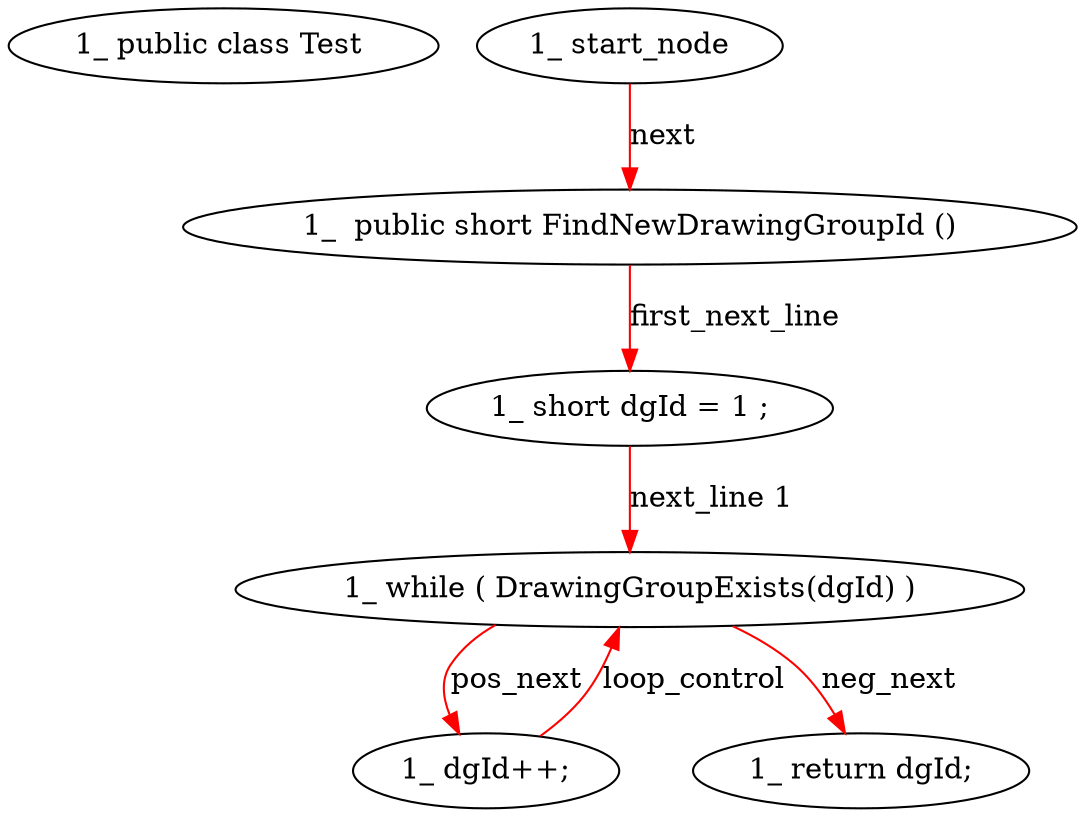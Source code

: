 digraph  {
6 [label="1_\ public\ class\ Test\ ", type_label=class_declaration];
10 [label="1_\ \ public\ short\ FindNewDrawingGroupId\ \(\)", type_label=method_declaration];
16 [label="1_\ short\ dgId\ =\ 1\ ;", type_label=local_declaration];
23 [label="1_\ while\ \(\ DrawingGroupExists\(dgId\)\ \)", type_label=while];
29 [label="1_\ dgId\+\+;", type_label=expression_statement];
32 [label="1_\ return\ dgId;", type_label=expression_statement];
1 [label="1_\ start_node", type_label=start];
10 -> 16  [color=red, controlflow_type=first_next_line, edge_type=CFG_edge, key=0, label=first_next_line];
16 -> 23  [color=red, controlflow_type="next_line 1", edge_type=CFG_edge, key=0, label="next_line 1"];
23 -> 29  [color=red, controlflow_type=pos_next, edge_type=CFG_edge, key=0, label=pos_next];
23 -> 32  [color=red, controlflow_type=neg_next, edge_type=CFG_edge, key=0, label=neg_next];
29 -> 23  [color=red, controlflow_type=loop_control, edge_type=CFG_edge, key=0, label=loop_control];
1 -> 10  [color=red, controlflow_type=next, edge_type=CFG_edge, key=0, label=next];
}
